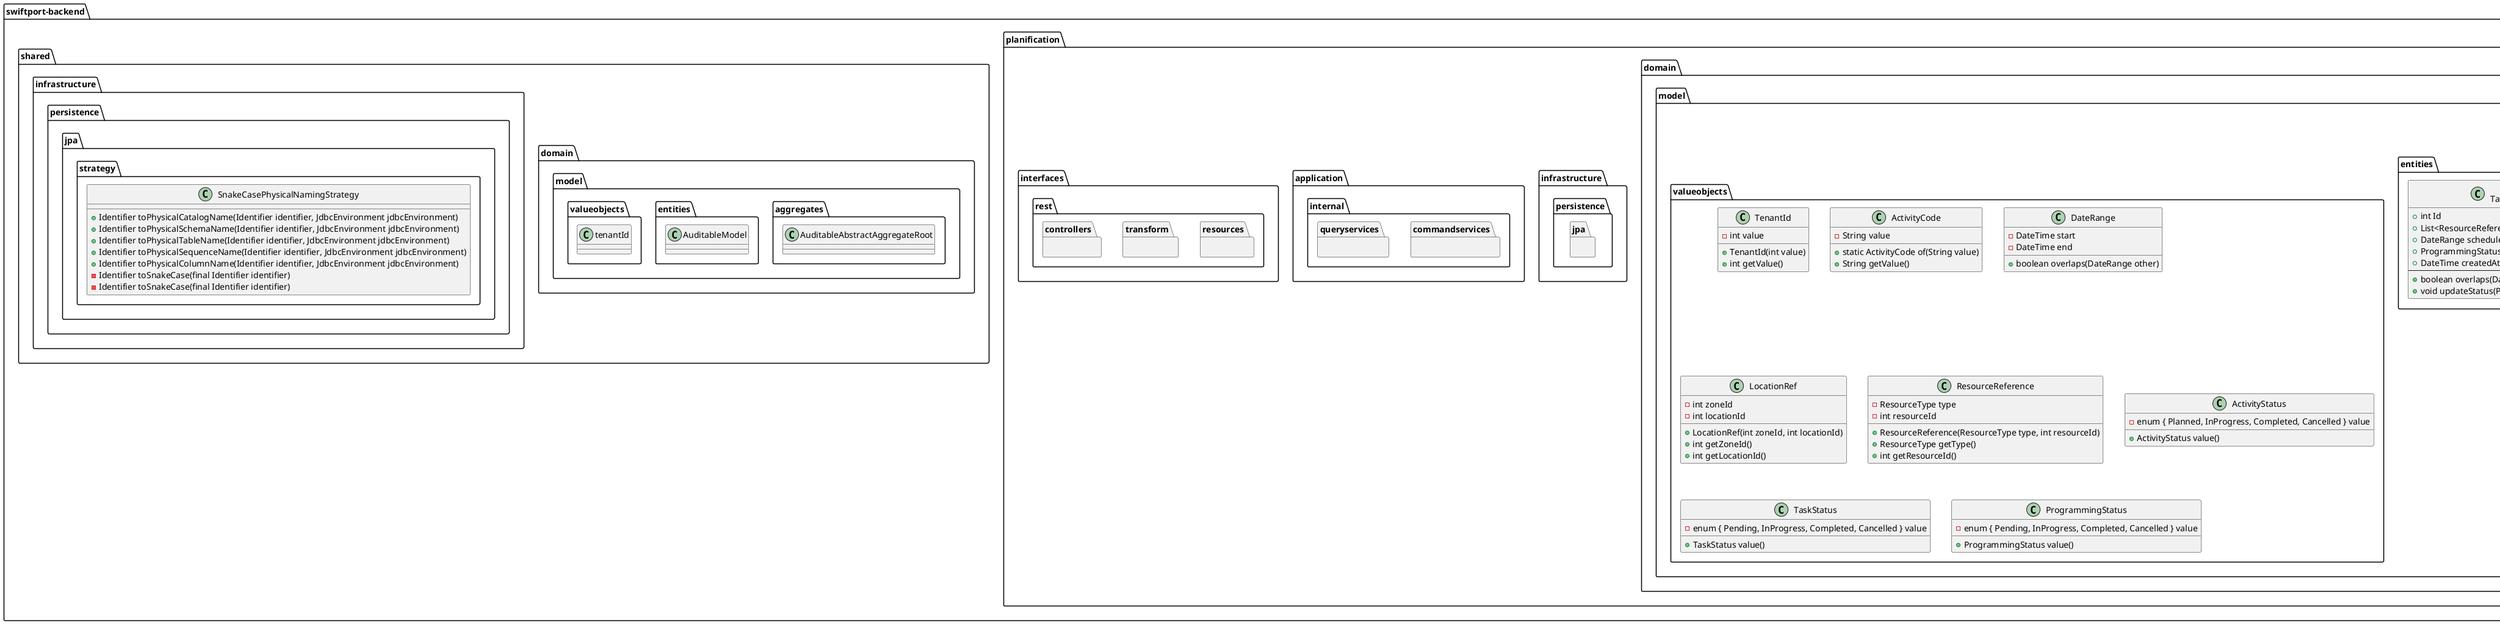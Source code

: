 @startuml
package swiftport-backend as swiftport_backend  {
    ' Bounded Context
    package planification {
        package domain.model {
          package aggregates {
            class Activity <<Aggregate>> {
              + int Id
              + ActivityCode code
              + String description
              + DateTime expectedDate
              + int weekNumber
              + ActivityType type
              + LocationRef origin
              + LocationRef destination
              + TenantId tenantId
              --
              + List<Task> tasks
              + void addTask(Task task)
              + List<Task> getTasks()
              + ActivityStatus getStatus()
              + void updateStatus(ActivityStatus newStatus)
            }
          }

          package entities {
            class Task <<Entity>> {
              + int Id
              + String description
              + TaskStatus status
              + List<TaskProgramming> programmings
              --
              + void addTaskProgramming(TaskProgramming tp)
              + List<TaskProgramming> getProgrammings()
              + boolean hasOverlap(DateRange range)
            }

            class TaskProgramming <<Entity>> {
              + int Id
              + List<ResourceReference> resourceRefs
              + DateRange scheduledPeriod
              + ProgrammingStatus status
              + DateTime createdAt
              --
              + boolean overlaps(DateRange other)
              + void updateStatus(ProgrammingStatus newStatus)
            }
          }

          package valueobjects {
            ' Shared Kernel VO
            class TenantId {
              - int value
              + TenantId(int value)
              + int getValue()
            }

            class ActivityCode {
              - String value
              + static ActivityCode of(String value)
              + String getValue()
            }

            class DateRange {
              - DateTime start
              - DateTime end
              + boolean overlaps(DateRange other)
            }

            class LocationRef {
              - int zoneId
              - int locationId
              + LocationRef(int zoneId, int locationId)
              + int getZoneId()
              + int getLocationId()
            }

            class ResourceReference {
              - ResourceType type
              - int resourceId
              + ResourceReference(ResourceType type, int resourceId)
              + ResourceType getType()
              + int getResourceId()
            }

            class ActivityStatus {
              - enum { Planned, InProgress, Completed, Cancelled } value
              + ActivityStatus value()
            }

            class TaskStatus {
              - enum { Pending, InProgress, Completed, Cancelled } value
              + TaskStatus value()
            }

            class ProgrammingStatus {
              - enum { Pending, InProgress, Completed, Cancelled } value
              + ProgrammingStatus value()
            }
          }
        }
        package infrastructure {
            package persistence {
                package jpa {
                    ' Interfaces que implementan el patrón Repository para la persistencia de datos
                }
            }
        }
        package application {
            package internal {
                package commandservices {
                    ' Clases que implementan las interfaces de servicios de comandos, ejecutando lógica de negocios relacionada con cambios de estado
                }
                package queryservices {
                    ' Clases que implementan las interfaces de servicios de consultas, para la obtención de datos del sistema
                }
            }
        }
        package interfaces {
            package rest {
                package resources {
                    ' Clases de tipo record que funcionan como DTOs (Data Transfer Objects), siguiendo los principios REST (se tratan como recursos)
                }
                package transform {
                    ' Clases con métodos estáticos para mapear entre recursos, comandos, consultas o entidades
                    ' Equivalente al patrón Assembler, puede ser denominado de esta manera
                }
                package controllers {
                    ' Clases que exponen los endpoints REST del sistema, permitiendo la interacción con el cliente
                }
            }
        }
    }
    package shared{
        package domain.model{
            package aggregates{
                class AuditableAbstractAggregateRoot {
                    ' Clase base para los agregados auditable, gestionando operaciones comunes
                }
            }
            package entities {
                class AuditableModel{
                    ' Entidad base que permite rastrear la auditoría de los cambios en los modelos
                }
            }
            package valueobjects {
                class tenantId {
                    'ujum'
                }
            }
        }
        package infrastructure.persistence.jpa.strategy {
            class SnakeCasePhysicalNamingStrategy {
                ' Estrategia de nombrado físico que convierte los identificadores a formato snake_case en la base de datos
                + Identifier toPhysicalCatalogName(Identifier identifier, JdbcEnvironment jdbcEnvironment)
                + Identifier toPhysicalSchemaName(Identifier identifier, JdbcEnvironment jdbcEnvironment)
                + Identifier toPhysicalTableName(Identifier identifier, JdbcEnvironment jdbcEnvironment)
                + Identifier toPhysicalSequenceName(Identifier identifier, JdbcEnvironment jdbcEnvironment)
                + Identifier toPhysicalColumnName(Identifier identifier, JdbcEnvironment jdbcEnvironment)
                - Identifier toSnakeCase(final Identifier identifier)
                - Identifier toSnakeCase(final Identifier identifier)
            }
        }
    }
}

package org.hibernate.boot.model.naming {
    interface PhysicalNamingStrategy {
        ' Interfaz para la estrategia de nombrado físico, utilizada para personalizar los nombres de las entidades en la base de datos
    }
}

@enduml
